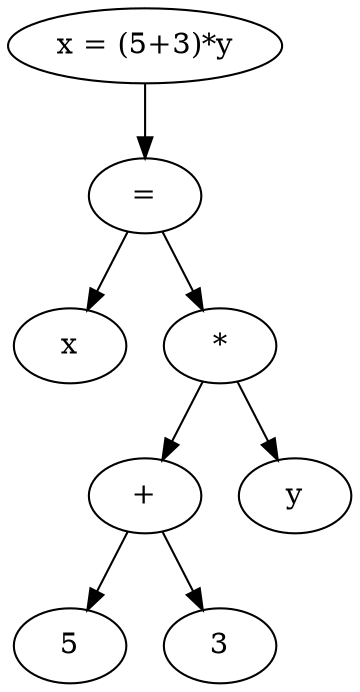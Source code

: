 digraph{
root [label="x = (5+3)*y"]
root0 [label="="]
root -> root0
root00 [label="x"]
root0 -> root00
root01 [label="*"]
root0 -> root01
root010 [label="+"]
root01 -> root010
root0100 [label="5"]
root010 -> root0100
root0101 [label="3"]
root010 -> root0101
root011 [label="y"]
root01 -> root011
}
